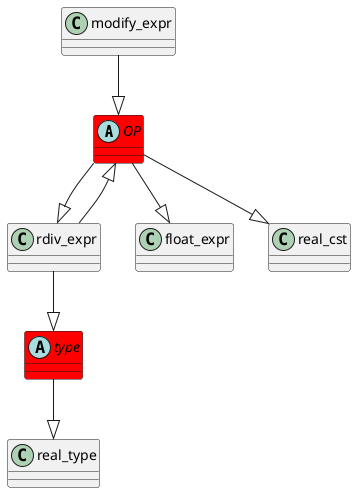 @startuml
abstract class	OP	 #red	
OP	 --|> 	rdiv_expr	
modify_expr	 --|> 	OP	
abstract class	type	 #red	
type	 --|> 	real_type	
rdiv_expr	 --|> 	type	
OP	 --|> 	float_expr	
rdiv_expr	 --|> 	OP	
OP	 --|> 	real_cst	
@enduml
